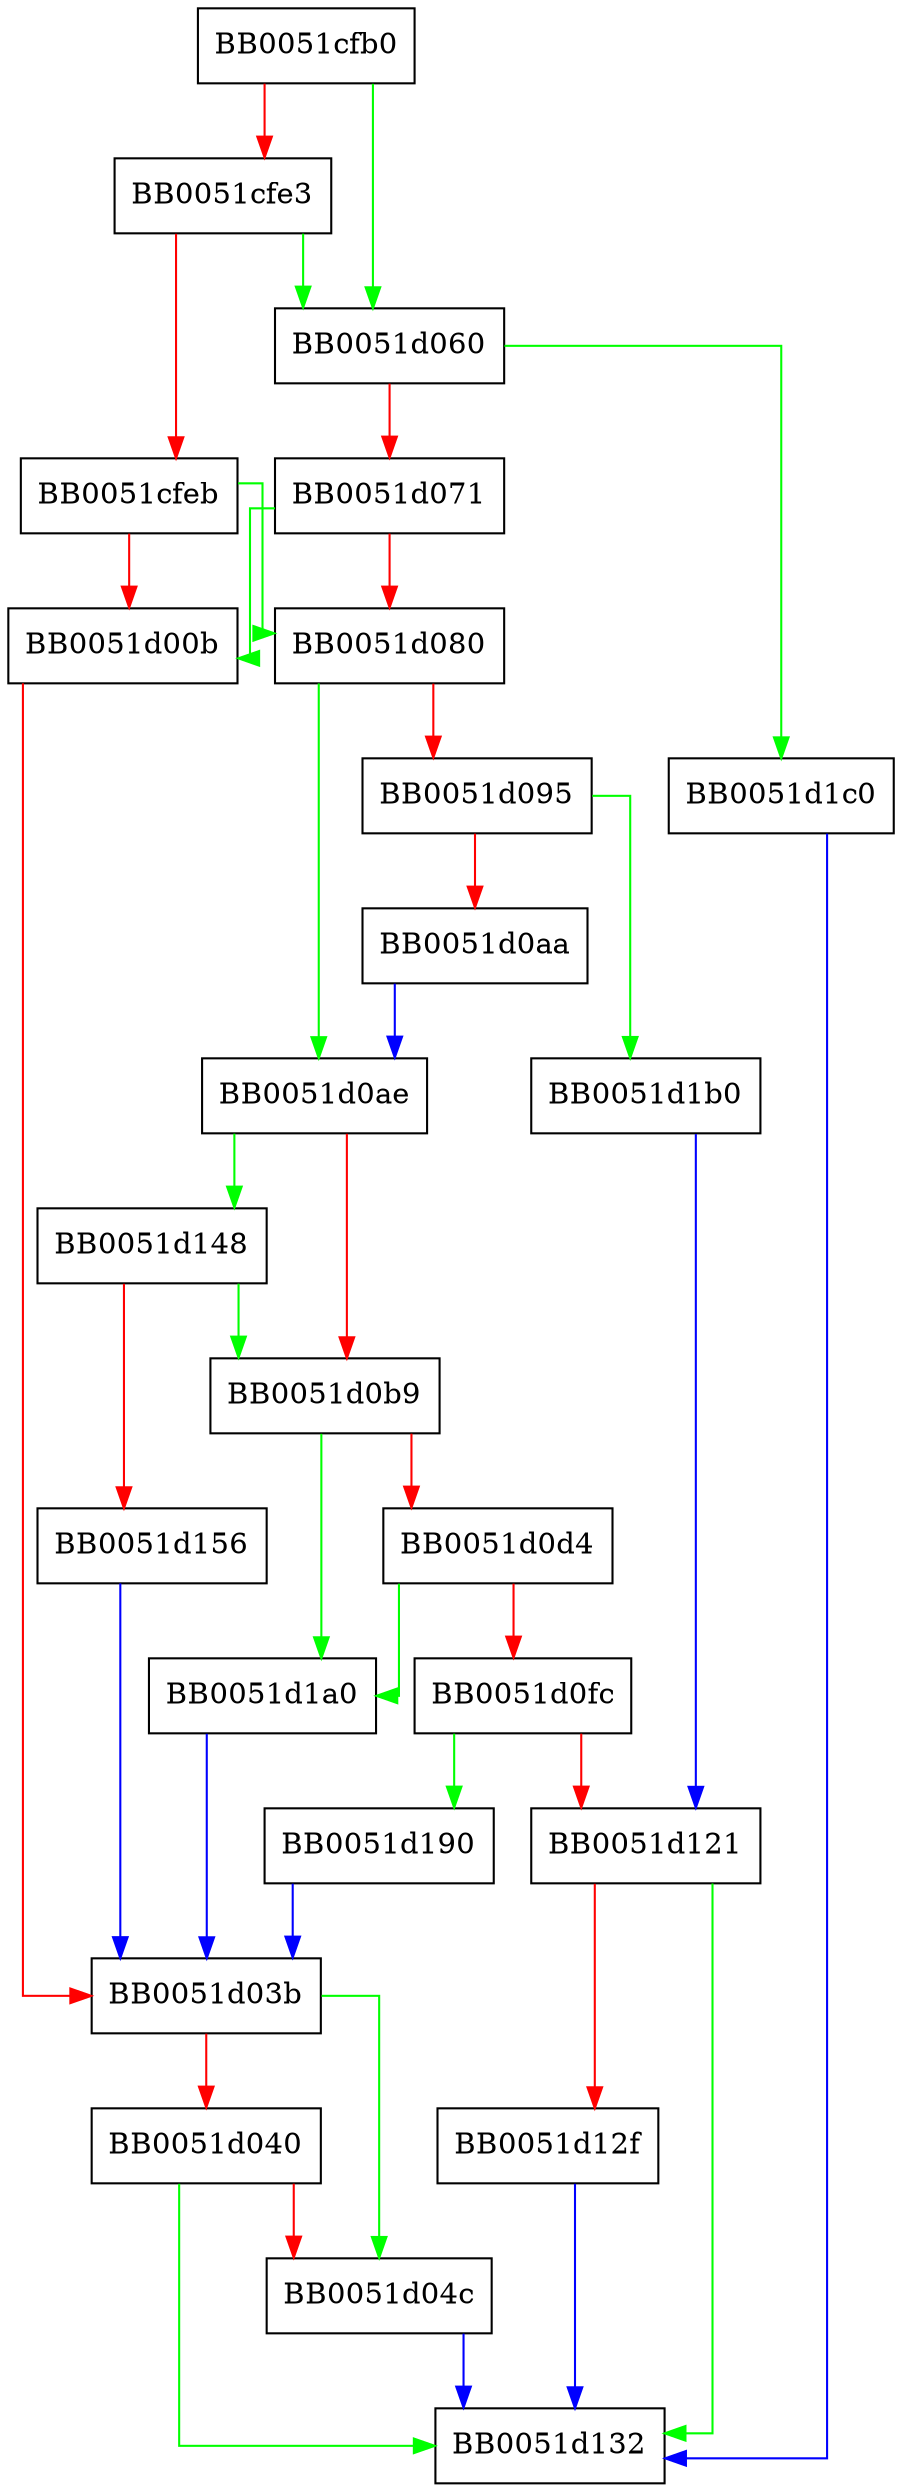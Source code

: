 digraph ossl_d2i_PrivateKey_legacy {
  node [shape="box"];
  graph [splines=ortho];
  BB0051cfb0 -> BB0051d060 [color="green"];
  BB0051cfb0 -> BB0051cfe3 [color="red"];
  BB0051cfe3 -> BB0051d060 [color="green"];
  BB0051cfe3 -> BB0051cfeb [color="red"];
  BB0051cfeb -> BB0051d080 [color="green"];
  BB0051cfeb -> BB0051d00b [color="red"];
  BB0051d00b -> BB0051d03b [color="red"];
  BB0051d03b -> BB0051d04c [color="green"];
  BB0051d03b -> BB0051d040 [color="red"];
  BB0051d040 -> BB0051d132 [color="green"];
  BB0051d040 -> BB0051d04c [color="red"];
  BB0051d04c -> BB0051d132 [color="blue"];
  BB0051d060 -> BB0051d1c0 [color="green"];
  BB0051d060 -> BB0051d071 [color="red"];
  BB0051d071 -> BB0051d00b [color="green"];
  BB0051d071 -> BB0051d080 [color="red"];
  BB0051d080 -> BB0051d0ae [color="green"];
  BB0051d080 -> BB0051d095 [color="red"];
  BB0051d095 -> BB0051d1b0 [color="green"];
  BB0051d095 -> BB0051d0aa [color="red"];
  BB0051d0aa -> BB0051d0ae [color="blue"];
  BB0051d0ae -> BB0051d148 [color="green"];
  BB0051d0ae -> BB0051d0b9 [color="red"];
  BB0051d0b9 -> BB0051d1a0 [color="green"];
  BB0051d0b9 -> BB0051d0d4 [color="red"];
  BB0051d0d4 -> BB0051d1a0 [color="green"];
  BB0051d0d4 -> BB0051d0fc [color="red"];
  BB0051d0fc -> BB0051d190 [color="green"];
  BB0051d0fc -> BB0051d121 [color="red"];
  BB0051d121 -> BB0051d132 [color="green"];
  BB0051d121 -> BB0051d12f [color="red"];
  BB0051d12f -> BB0051d132 [color="blue"];
  BB0051d148 -> BB0051d0b9 [color="green"];
  BB0051d148 -> BB0051d156 [color="red"];
  BB0051d156 -> BB0051d03b [color="blue"];
  BB0051d190 -> BB0051d03b [color="blue"];
  BB0051d1a0 -> BB0051d03b [color="blue"];
  BB0051d1b0 -> BB0051d121 [color="blue"];
  BB0051d1c0 -> BB0051d132 [color="blue"];
}